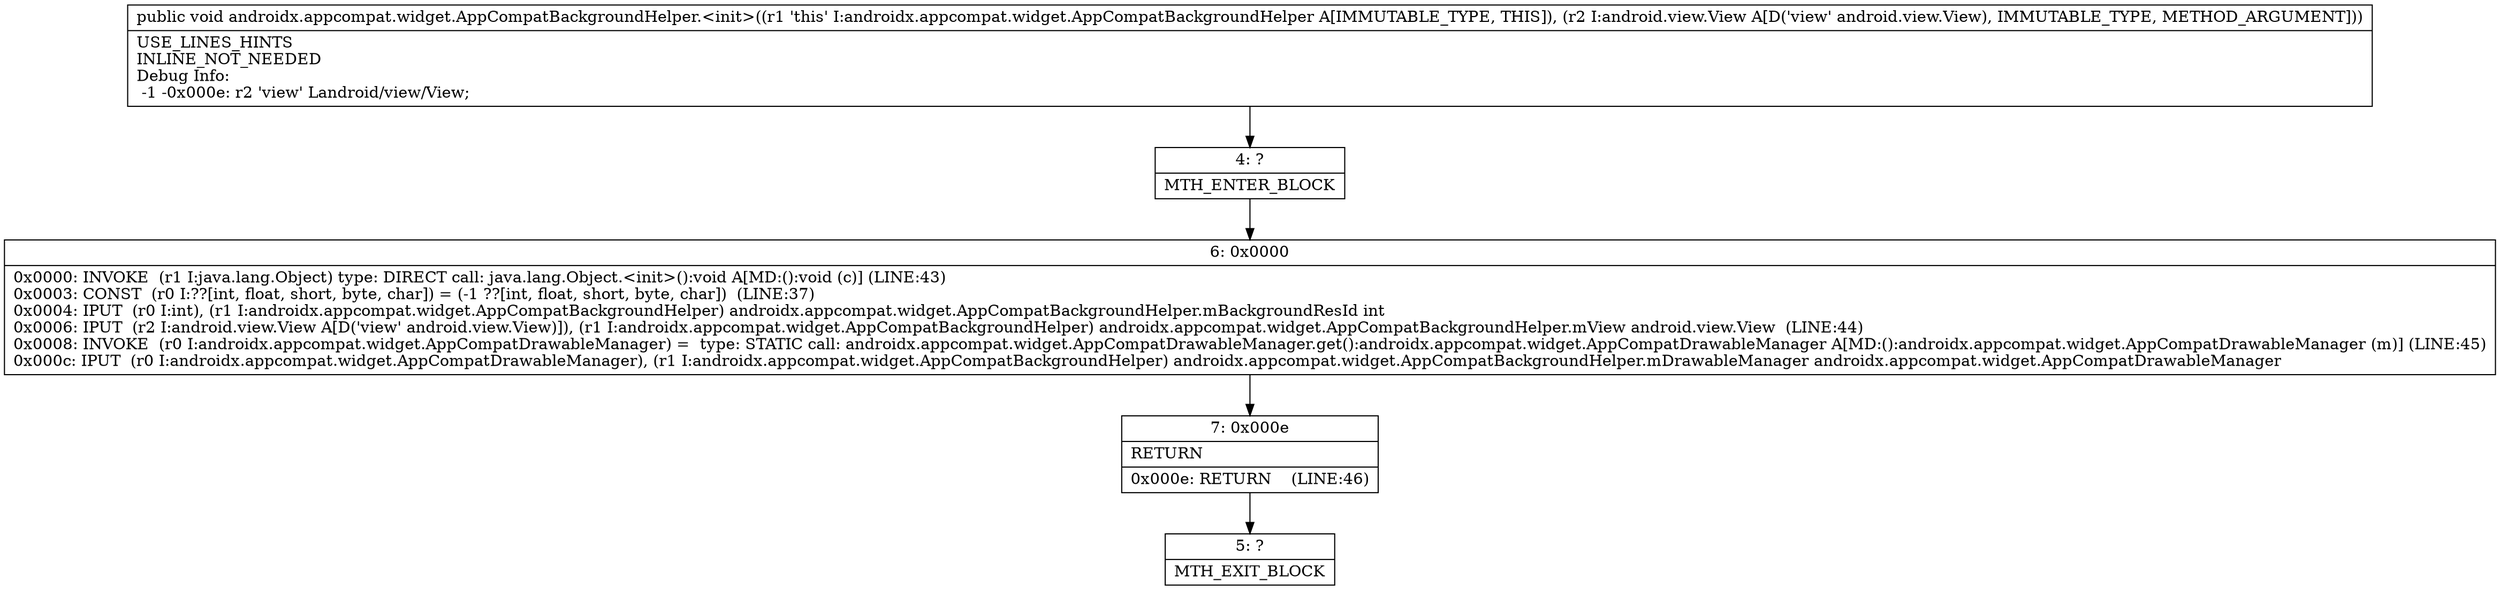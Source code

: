 digraph "CFG forandroidx.appcompat.widget.AppCompatBackgroundHelper.\<init\>(Landroid\/view\/View;)V" {
Node_4 [shape=record,label="{4\:\ ?|MTH_ENTER_BLOCK\l}"];
Node_6 [shape=record,label="{6\:\ 0x0000|0x0000: INVOKE  (r1 I:java.lang.Object) type: DIRECT call: java.lang.Object.\<init\>():void A[MD:():void (c)] (LINE:43)\l0x0003: CONST  (r0 I:??[int, float, short, byte, char]) = (\-1 ??[int, float, short, byte, char])  (LINE:37)\l0x0004: IPUT  (r0 I:int), (r1 I:androidx.appcompat.widget.AppCompatBackgroundHelper) androidx.appcompat.widget.AppCompatBackgroundHelper.mBackgroundResId int \l0x0006: IPUT  (r2 I:android.view.View A[D('view' android.view.View)]), (r1 I:androidx.appcompat.widget.AppCompatBackgroundHelper) androidx.appcompat.widget.AppCompatBackgroundHelper.mView android.view.View  (LINE:44)\l0x0008: INVOKE  (r0 I:androidx.appcompat.widget.AppCompatDrawableManager) =  type: STATIC call: androidx.appcompat.widget.AppCompatDrawableManager.get():androidx.appcompat.widget.AppCompatDrawableManager A[MD:():androidx.appcompat.widget.AppCompatDrawableManager (m)] (LINE:45)\l0x000c: IPUT  (r0 I:androidx.appcompat.widget.AppCompatDrawableManager), (r1 I:androidx.appcompat.widget.AppCompatBackgroundHelper) androidx.appcompat.widget.AppCompatBackgroundHelper.mDrawableManager androidx.appcompat.widget.AppCompatDrawableManager \l}"];
Node_7 [shape=record,label="{7\:\ 0x000e|RETURN\l|0x000e: RETURN    (LINE:46)\l}"];
Node_5 [shape=record,label="{5\:\ ?|MTH_EXIT_BLOCK\l}"];
MethodNode[shape=record,label="{public void androidx.appcompat.widget.AppCompatBackgroundHelper.\<init\>((r1 'this' I:androidx.appcompat.widget.AppCompatBackgroundHelper A[IMMUTABLE_TYPE, THIS]), (r2 I:android.view.View A[D('view' android.view.View), IMMUTABLE_TYPE, METHOD_ARGUMENT]))  | USE_LINES_HINTS\lINLINE_NOT_NEEDED\lDebug Info:\l  \-1 \-0x000e: r2 'view' Landroid\/view\/View;\l}"];
MethodNode -> Node_4;Node_4 -> Node_6;
Node_6 -> Node_7;
Node_7 -> Node_5;
}

